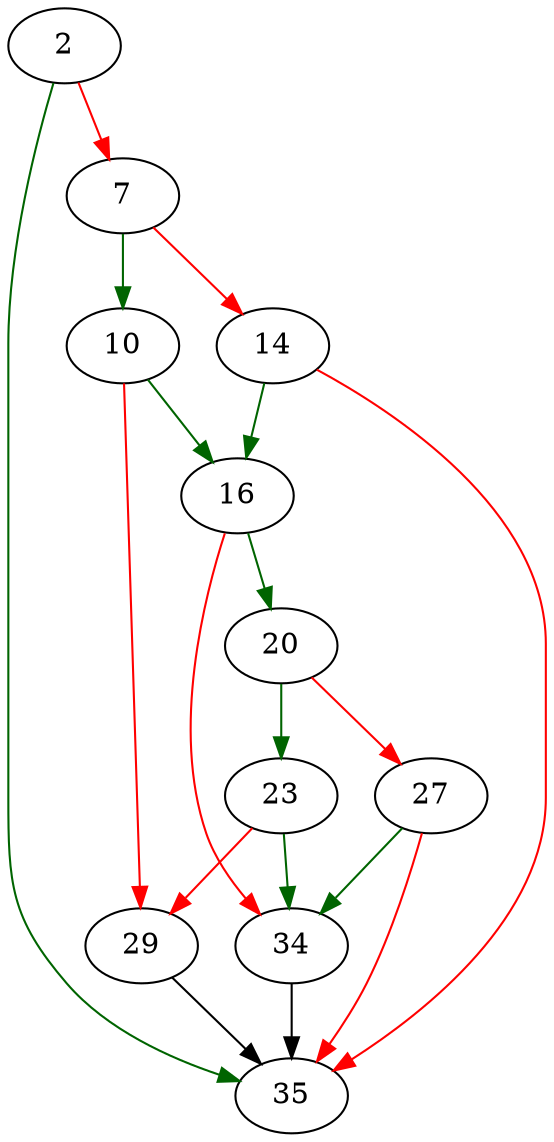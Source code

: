 strict digraph "file_has_acl" {
	// Node definitions.
	2 [entry=true];
	35;
	7;
	10;
	14;
	16;
	29;
	20;
	34;
	23;
	27;

	// Edge definitions.
	2 -> 35 [
		color=darkgreen
		cond=true
	];
	2 -> 7 [
		color=red
		cond=false
	];
	7 -> 10 [
		color=darkgreen
		cond=true
	];
	7 -> 14 [
		color=red
		cond=false
	];
	10 -> 16 [
		color=darkgreen
		cond=true
	];
	10 -> 29 [
		color=red
		cond=false
	];
	14 -> 35 [
		color=red
		cond=false
	];
	14 -> 16 [
		color=darkgreen
		cond=true
	];
	16 -> 20 [
		color=darkgreen
		cond=true
	];
	16 -> 34 [
		color=red
		cond=false
	];
	29 -> 35;
	20 -> 23 [
		color=darkgreen
		cond=true
	];
	20 -> 27 [
		color=red
		cond=false
	];
	34 -> 35;
	23 -> 29 [
		color=red
		cond=false
	];
	23 -> 34 [
		color=darkgreen
		cond=true
	];
	27 -> 35 [
		color=red
		cond=false
	];
	27 -> 34 [
		color=darkgreen
		cond=true
	];
}